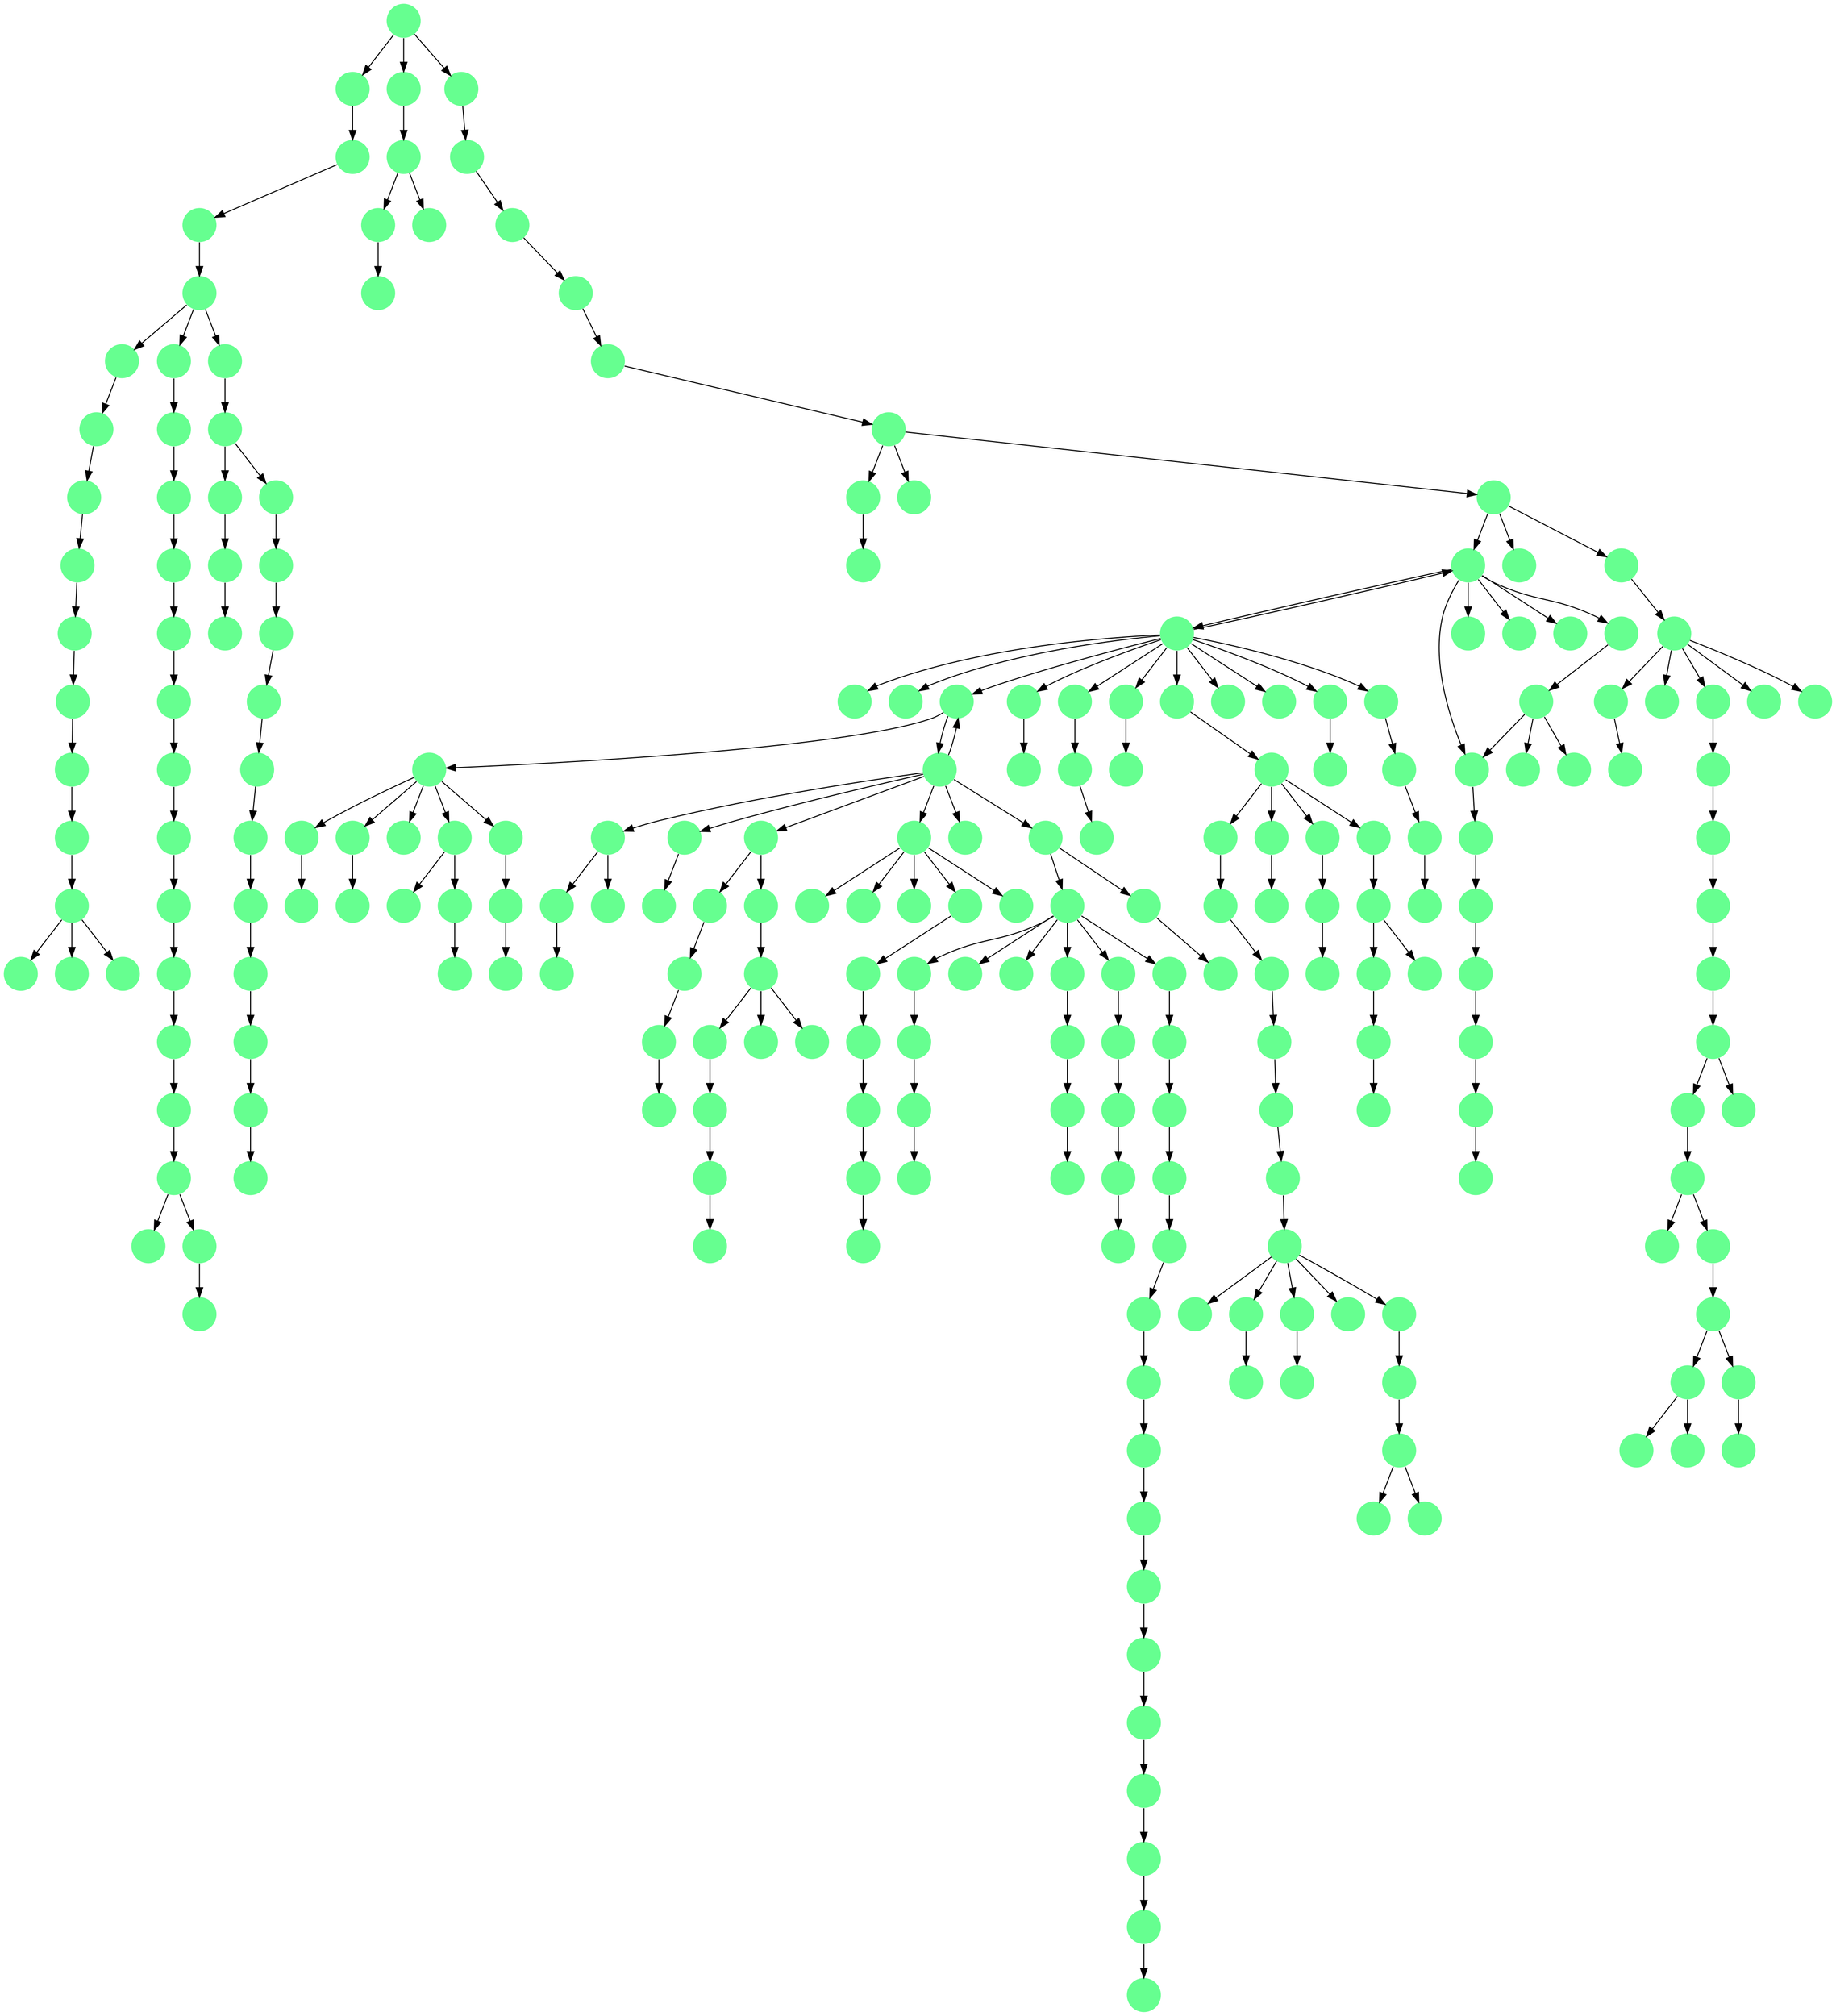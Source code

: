 digraph{
0 [tooltip = "L", penwidth = 0, style = filled, fillcolor = "#66ff90", shape = circle, label = ""]
1 [tooltip = "L", penwidth = 0, style = filled, fillcolor = "#66ff90", shape = circle, label = ""]
2 [tooltip = "L", penwidth = 0, style = filled, fillcolor = "#66ff90", shape = circle, label = ""]
3 [tooltip = "L", penwidth = 0, style = filled, fillcolor = "#66ff90", shape = circle, label = ""]
4 [tooltip = "L", penwidth = 0, style = filled, fillcolor = "#66ff90", shape = circle, label = ""]
5 [tooltip = "L", penwidth = 0, style = filled, fillcolor = "#66ff90", shape = circle, label = ""]
6 [tooltip = "L", penwidth = 0, style = filled, fillcolor = "#66ff90", shape = circle, label = ""]
7 [tooltip = "L", penwidth = 0, style = filled, fillcolor = "#66ff90", shape = circle, label = ""]
8 [tooltip = "L", penwidth = 0, style = filled, fillcolor = "#66ff90", shape = circle, label = ""]
9 [tooltip = "L", penwidth = 0, style = filled, fillcolor = "#66ff90", shape = circle, label = ""]
10 [tooltip = "L", penwidth = 0, style = filled, fillcolor = "#66ff90", shape = circle, label = ""]
11 [tooltip = "L", penwidth = 0, style = filled, fillcolor = "#66ff90", shape = circle, label = ""]
12 [tooltip = "L", penwidth = 0, style = filled, fillcolor = "#66ff90", shape = circle, label = ""]
13 [tooltip = "L", penwidth = 0, style = filled, fillcolor = "#66ff90", shape = circle, label = ""]
14 [tooltip = "L", penwidth = 0, style = filled, fillcolor = "#66ff90", shape = circle, label = ""]
15 [tooltip = "L", penwidth = 0, style = filled, fillcolor = "#66ff90", shape = circle, label = ""]
16 [tooltip = "L", penwidth = 0, style = filled, fillcolor = "#66ff90", shape = circle, label = ""]
17 [tooltip = "L", penwidth = 0, style = filled, fillcolor = "#66ff90", shape = circle, label = ""]
18 [tooltip = "L", penwidth = 0, style = filled, fillcolor = "#66ff90", shape = circle, label = ""]
19 [tooltip = "L", penwidth = 0, style = filled, fillcolor = "#66ff90", shape = circle, label = ""]
20 [tooltip = "L", penwidth = 0, style = filled, fillcolor = "#66ff90", shape = circle, label = ""]
21 [tooltip = "L", penwidth = 0, style = filled, fillcolor = "#66ff90", shape = circle, label = ""]
22 [tooltip = "L", penwidth = 0, style = filled, fillcolor = "#66ff90", shape = circle, label = ""]
23 [tooltip = "L", penwidth = 0, style = filled, fillcolor = "#66ff90", shape = circle, label = ""]
24 [tooltip = "L", penwidth = 0, style = filled, fillcolor = "#66ff90", shape = circle, label = ""]
25 [tooltip = "L", penwidth = 0, style = filled, fillcolor = "#66ff90", shape = circle, label = ""]
26 [tooltip = "L", penwidth = 0, style = filled, fillcolor = "#66ff90", shape = circle, label = ""]
27 [tooltip = "L", penwidth = 0, style = filled, fillcolor = "#66ff90", shape = circle, label = ""]
28 [tooltip = "L", penwidth = 0, style = filled, fillcolor = "#66ff90", shape = circle, label = ""]
29 [tooltip = "L", penwidth = 0, style = filled, fillcolor = "#66ff90", shape = circle, label = ""]
30 [tooltip = "L", penwidth = 0, style = filled, fillcolor = "#66ff90", shape = circle, label = ""]
31 [tooltip = "L", penwidth = 0, style = filled, fillcolor = "#66ff90", shape = circle, label = ""]
32 [tooltip = "L", penwidth = 0, style = filled, fillcolor = "#66ff90", shape = circle, label = ""]
33 [tooltip = "L", penwidth = 0, style = filled, fillcolor = "#66ff90", shape = circle, label = ""]
34 [tooltip = "L", penwidth = 0, style = filled, fillcolor = "#66ff90", shape = circle, label = ""]
35 [tooltip = "L", penwidth = 0, style = filled, fillcolor = "#66ff90", shape = circle, label = ""]
36 [tooltip = "L", penwidth = 0, style = filled, fillcolor = "#66ff90", shape = circle, label = ""]
37 [tooltip = "L", penwidth = 0, style = filled, fillcolor = "#66ff90", shape = circle, label = ""]
38 [tooltip = "L", penwidth = 0, style = filled, fillcolor = "#66ff90", shape = circle, label = ""]
39 [tooltip = "L", penwidth = 0, style = filled, fillcolor = "#66ff90", shape = circle, label = ""]
40 [tooltip = "L", penwidth = 0, style = filled, fillcolor = "#66ff90", shape = circle, label = ""]
41 [tooltip = "L", penwidth = 0, style = filled, fillcolor = "#66ff90", shape = circle, label = ""]
42 [tooltip = "L", penwidth = 0, style = filled, fillcolor = "#66ff90", shape = circle, label = ""]
43 [tooltip = "L", penwidth = 0, style = filled, fillcolor = "#66ff90", shape = circle, label = ""]
44 [tooltip = "L", penwidth = 0, style = filled, fillcolor = "#66ff90", shape = circle, label = ""]
45 [tooltip = "L", penwidth = 0, style = filled, fillcolor = "#66ff90", shape = circle, label = ""]
46 [tooltip = "L", penwidth = 0, style = filled, fillcolor = "#66ff90", shape = circle, label = ""]
47 [tooltip = "L", penwidth = 0, style = filled, fillcolor = "#66ff90", shape = circle, label = ""]
48 [tooltip = "L", penwidth = 0, style = filled, fillcolor = "#66ff90", shape = circle, label = ""]
49 [tooltip = "L", penwidth = 0, style = filled, fillcolor = "#66ff90", shape = circle, label = ""]
50 [tooltip = "L", penwidth = 0, style = filled, fillcolor = "#66ff90", shape = circle, label = ""]
51 [tooltip = "L", penwidth = 0, style = filled, fillcolor = "#66ff90", shape = circle, label = ""]
52 [tooltip = "L", penwidth = 0, style = filled, fillcolor = "#66ff90", shape = circle, label = ""]
53 [tooltip = "L", penwidth = 0, style = filled, fillcolor = "#66ff90", shape = circle, label = ""]
54 [tooltip = "L", penwidth = 0, style = filled, fillcolor = "#66ff90", shape = circle, label = ""]
55 [tooltip = "L", penwidth = 0, style = filled, fillcolor = "#66ff90", shape = circle, label = ""]
56 [tooltip = "L", penwidth = 0, style = filled, fillcolor = "#66ff90", shape = circle, label = ""]
57 [tooltip = "L", penwidth = 0, style = filled, fillcolor = "#66ff90", shape = circle, label = ""]
58 [tooltip = "L", penwidth = 0, style = filled, fillcolor = "#66ff90", shape = circle, label = ""]
59 [tooltip = "L", penwidth = 0, style = filled, fillcolor = "#66ff90", shape = circle, label = ""]
60 [tooltip = "L", penwidth = 0, style = filled, fillcolor = "#66ff90", shape = circle, label = ""]
61 [tooltip = "L", penwidth = 0, style = filled, fillcolor = "#66ff90", shape = circle, label = ""]
62 [tooltip = "L", penwidth = 0, style = filled, fillcolor = "#66ff90", shape = circle, label = ""]
63 [tooltip = "L", penwidth = 0, style = filled, fillcolor = "#66ff90", shape = circle, label = ""]
64 [tooltip = "L", penwidth = 0, style = filled, fillcolor = "#66ff90", shape = circle, label = ""]
65 [tooltip = "L", penwidth = 0, style = filled, fillcolor = "#66ff90", shape = circle, label = ""]
66 [tooltip = "L", penwidth = 0, style = filled, fillcolor = "#66ff90", shape = circle, label = ""]
67 [tooltip = "L", penwidth = 0, style = filled, fillcolor = "#66ff90", shape = circle, label = ""]
68 [tooltip = "L", penwidth = 0, style = filled, fillcolor = "#66ff90", shape = circle, label = ""]
69 [tooltip = "L", penwidth = 0, style = filled, fillcolor = "#66ff90", shape = circle, label = ""]
70 [tooltip = "L", penwidth = 0, style = filled, fillcolor = "#66ff90", shape = circle, label = ""]
71 [tooltip = "L", penwidth = 0, style = filled, fillcolor = "#66ff90", shape = circle, label = ""]
72 [tooltip = "L", penwidth = 0, style = filled, fillcolor = "#66ff90", shape = circle, label = ""]
73 [tooltip = "L", penwidth = 0, style = filled, fillcolor = "#66ff90", shape = circle, label = ""]
74 [tooltip = "L", penwidth = 0, style = filled, fillcolor = "#66ff90", shape = circle, label = ""]
75 [tooltip = "L", penwidth = 0, style = filled, fillcolor = "#66ff90", shape = circle, label = ""]
76 [tooltip = "L", penwidth = 0, style = filled, fillcolor = "#66ff90", shape = circle, label = ""]
77 [tooltip = "L", penwidth = 0, style = filled, fillcolor = "#66ff90", shape = circle, label = ""]
78 [tooltip = "L", penwidth = 0, style = filled, fillcolor = "#66ff90", shape = circle, label = ""]
79 [tooltip = "L", penwidth = 0, style = filled, fillcolor = "#66ff90", shape = circle, label = ""]
80 [tooltip = "L", penwidth = 0, style = filled, fillcolor = "#66ff90", shape = circle, label = ""]
81 [tooltip = "L", penwidth = 0, style = filled, fillcolor = "#66ff90", shape = circle, label = ""]
82 [tooltip = "L", penwidth = 0, style = filled, fillcolor = "#66ff90", shape = circle, label = ""]
83 [tooltip = "L", penwidth = 0, style = filled, fillcolor = "#66ff90", shape = circle, label = ""]
84 [tooltip = "L", penwidth = 0, style = filled, fillcolor = "#66ff90", shape = circle, label = ""]
85 [tooltip = "L", penwidth = 0, style = filled, fillcolor = "#66ff90", shape = circle, label = ""]
86 [tooltip = "L", penwidth = 0, style = filled, fillcolor = "#66ff90", shape = circle, label = ""]
87 [tooltip = "L", penwidth = 0, style = filled, fillcolor = "#66ff90", shape = circle, label = ""]
88 [tooltip = "L", penwidth = 0, style = filled, fillcolor = "#66ff90", shape = circle, label = ""]
89 [tooltip = "L", penwidth = 0, style = filled, fillcolor = "#66ff90", shape = circle, label = ""]
90 [tooltip = "L", penwidth = 0, style = filled, fillcolor = "#66ff90", shape = circle, label = ""]
91 [tooltip = "L", penwidth = 0, style = filled, fillcolor = "#66ff90", shape = circle, label = ""]
92 [tooltip = "L", penwidth = 0, style = filled, fillcolor = "#66ff90", shape = circle, label = ""]
93 [tooltip = "L", penwidth = 0, style = filled, fillcolor = "#66ff90", shape = circle, label = ""]
94 [tooltip = "L", penwidth = 0, style = filled, fillcolor = "#66ff90", shape = circle, label = ""]
95 [tooltip = "L", penwidth = 0, style = filled, fillcolor = "#66ff90", shape = circle, label = ""]
96 [tooltip = "L", penwidth = 0, style = filled, fillcolor = "#66ff90", shape = circle, label = ""]
97 [tooltip = "L", penwidth = 0, style = filled, fillcolor = "#66ff90", shape = circle, label = ""]
98 [tooltip = "L", penwidth = 0, style = filled, fillcolor = "#66ff90", shape = circle, label = ""]
99 [tooltip = "L", penwidth = 0, style = filled, fillcolor = "#66ff90", shape = circle, label = ""]
100 [tooltip = "L", penwidth = 0, style = filled, fillcolor = "#66ff90", shape = circle, label = ""]
101 [tooltip = "L", penwidth = 0, style = filled, fillcolor = "#66ff90", shape = circle, label = ""]
102 [tooltip = "L", penwidth = 0, style = filled, fillcolor = "#66ff90", shape = circle, label = ""]
103 [tooltip = "L", penwidth = 0, style = filled, fillcolor = "#66ff90", shape = circle, label = ""]
104 [tooltip = "L", penwidth = 0, style = filled, fillcolor = "#66ff90", shape = circle, label = ""]
105 [tooltip = "L", penwidth = 0, style = filled, fillcolor = "#66ff90", shape = circle, label = ""]
106 [tooltip = "L", penwidth = 0, style = filled, fillcolor = "#66ff90", shape = circle, label = ""]
107 [tooltip = "L", penwidth = 0, style = filled, fillcolor = "#66ff90", shape = circle, label = ""]
108 [tooltip = "L", penwidth = 0, style = filled, fillcolor = "#66ff90", shape = circle, label = ""]
109 [tooltip = "L", penwidth = 0, style = filled, fillcolor = "#66ff90", shape = circle, label = ""]
110 [tooltip = "L", penwidth = 0, style = filled, fillcolor = "#66ff90", shape = circle, label = ""]
111 [tooltip = "L", penwidth = 0, style = filled, fillcolor = "#66ff90", shape = circle, label = ""]
112 [tooltip = "L", penwidth = 0, style = filled, fillcolor = "#66ff90", shape = circle, label = ""]
113 [tooltip = "L", penwidth = 0, style = filled, fillcolor = "#66ff90", shape = circle, label = ""]
114 [tooltip = "L", penwidth = 0, style = filled, fillcolor = "#66ff90", shape = circle, label = ""]
115 [tooltip = "L", penwidth = 0, style = filled, fillcolor = "#66ff90", shape = circle, label = ""]
116 [tooltip = "L", penwidth = 0, style = filled, fillcolor = "#66ff90", shape = circle, label = ""]
117 [tooltip = "L", penwidth = 0, style = filled, fillcolor = "#66ff90", shape = circle, label = ""]
118 [tooltip = "L", penwidth = 0, style = filled, fillcolor = "#66ff90", shape = circle, label = ""]
119 [tooltip = "L", penwidth = 0, style = filled, fillcolor = "#66ff90", shape = circle, label = ""]
120 [tooltip = "L", penwidth = 0, style = filled, fillcolor = "#66ff90", shape = circle, label = ""]
121 [tooltip = "L", penwidth = 0, style = filled, fillcolor = "#66ff90", shape = circle, label = ""]
122 [tooltip = "L", penwidth = 0, style = filled, fillcolor = "#66ff90", shape = circle, label = ""]
123 [tooltip = "L", penwidth = 0, style = filled, fillcolor = "#66ff90", shape = circle, label = ""]
124 [tooltip = "L", penwidth = 0, style = filled, fillcolor = "#66ff90", shape = circle, label = ""]
125 [tooltip = "L", penwidth = 0, style = filled, fillcolor = "#66ff90", shape = circle, label = ""]
126 [tooltip = "L", penwidth = 0, style = filled, fillcolor = "#66ff90", shape = circle, label = ""]
127 [tooltip = "L", penwidth = 0, style = filled, fillcolor = "#66ff90", shape = circle, label = ""]
128 [tooltip = "L", penwidth = 0, style = filled, fillcolor = "#66ff90", shape = circle, label = ""]
129 [tooltip = "L", penwidth = 0, style = filled, fillcolor = "#66ff90", shape = circle, label = ""]
130 [tooltip = "L", penwidth = 0, style = filled, fillcolor = "#66ff90", shape = circle, label = ""]
131 [tooltip = "L", penwidth = 0, style = filled, fillcolor = "#66ff90", shape = circle, label = ""]
132 [tooltip = "L", penwidth = 0, style = filled, fillcolor = "#66ff90", shape = circle, label = ""]
133 [tooltip = "L", penwidth = 0, style = filled, fillcolor = "#66ff90", shape = circle, label = ""]
134 [tooltip = "L", penwidth = 0, style = filled, fillcolor = "#66ff90", shape = circle, label = ""]
135 [tooltip = "L", penwidth = 0, style = filled, fillcolor = "#66ff90", shape = circle, label = ""]
136 [tooltip = "L", penwidth = 0, style = filled, fillcolor = "#66ff90", shape = circle, label = ""]
137 [tooltip = "L", penwidth = 0, style = filled, fillcolor = "#66ff90", shape = circle, label = ""]
138 [tooltip = "L", penwidth = 0, style = filled, fillcolor = "#66ff90", shape = circle, label = ""]
139 [tooltip = "L", penwidth = 0, style = filled, fillcolor = "#66ff90", shape = circle, label = ""]
140 [tooltip = "L", penwidth = 0, style = filled, fillcolor = "#66ff90", shape = circle, label = ""]
141 [tooltip = "L", penwidth = 0, style = filled, fillcolor = "#66ff90", shape = circle, label = ""]
142 [tooltip = "L", penwidth = 0, style = filled, fillcolor = "#66ff90", shape = circle, label = ""]
143 [tooltip = "L", penwidth = 0, style = filled, fillcolor = "#66ff90", shape = circle, label = ""]
144 [tooltip = "L", penwidth = 0, style = filled, fillcolor = "#66ff90", shape = circle, label = ""]
145 [tooltip = "L", penwidth = 0, style = filled, fillcolor = "#66ff90", shape = circle, label = ""]
146 [tooltip = "L", penwidth = 0, style = filled, fillcolor = "#66ff90", shape = circle, label = ""]
147 [tooltip = "L", penwidth = 0, style = filled, fillcolor = "#66ff90", shape = circle, label = ""]
148 [tooltip = "L", penwidth = 0, style = filled, fillcolor = "#66ff90", shape = circle, label = ""]
149 [tooltip = "L", penwidth = 0, style = filled, fillcolor = "#66ff90", shape = circle, label = ""]
150 [tooltip = "L", penwidth = 0, style = filled, fillcolor = "#66ff90", shape = circle, label = ""]
151 [tooltip = "L", penwidth = 0, style = filled, fillcolor = "#66ff90", shape = circle, label = ""]
152 [tooltip = "L", penwidth = 0, style = filled, fillcolor = "#66ff90", shape = circle, label = ""]
153 [tooltip = "L", penwidth = 0, style = filled, fillcolor = "#66ff90", shape = circle, label = ""]
154 [tooltip = "L", penwidth = 0, style = filled, fillcolor = "#66ff90", shape = circle, label = ""]
155 [tooltip = "L", penwidth = 0, style = filled, fillcolor = "#66ff90", shape = circle, label = ""]
156 [tooltip = "L", penwidth = 0, style = filled, fillcolor = "#66ff90", shape = circle, label = ""]
157 [tooltip = "L", penwidth = 0, style = filled, fillcolor = "#66ff90", shape = circle, label = ""]
158 [tooltip = "L", penwidth = 0, style = filled, fillcolor = "#66ff90", shape = circle, label = ""]
159 [tooltip = "L", penwidth = 0, style = filled, fillcolor = "#66ff90", shape = circle, label = ""]
160 [tooltip = "L", penwidth = 0, style = filled, fillcolor = "#66ff90", shape = circle, label = ""]
161 [tooltip = "L", penwidth = 0, style = filled, fillcolor = "#66ff90", shape = circle, label = ""]
162 [tooltip = "L", penwidth = 0, style = filled, fillcolor = "#66ff90", shape = circle, label = ""]
163 [tooltip = "L", penwidth = 0, style = filled, fillcolor = "#66ff90", shape = circle, label = ""]
164 [tooltip = "L", penwidth = 0, style = filled, fillcolor = "#66ff90", shape = circle, label = ""]
165 [tooltip = "L", penwidth = 0, style = filled, fillcolor = "#66ff90", shape = circle, label = ""]
166 [tooltip = "L", penwidth = 0, style = filled, fillcolor = "#66ff90", shape = circle, label = ""]
167 [tooltip = "L", penwidth = 0, style = filled, fillcolor = "#66ff90", shape = circle, label = ""]
168 [tooltip = "L", penwidth = 0, style = filled, fillcolor = "#66ff90", shape = circle, label = ""]
169 [tooltip = "L", penwidth = 0, style = filled, fillcolor = "#66ff90", shape = circle, label = ""]
170 [tooltip = "L", penwidth = 0, style = filled, fillcolor = "#66ff90", shape = circle, label = ""]
171 [tooltip = "L", penwidth = 0, style = filled, fillcolor = "#66ff90", shape = circle, label = ""]
172 [tooltip = "L", penwidth = 0, style = filled, fillcolor = "#66ff90", shape = circle, label = ""]
173 [tooltip = "L", penwidth = 0, style = filled, fillcolor = "#66ff90", shape = circle, label = ""]
174 [tooltip = "L", penwidth = 0, style = filled, fillcolor = "#66ff90", shape = circle, label = ""]
175 [tooltip = "L", penwidth = 0, style = filled, fillcolor = "#66ff90", shape = circle, label = ""]
176 [tooltip = "L", penwidth = 0, style = filled, fillcolor = "#66ff90", shape = circle, label = ""]
177 [tooltip = "L", penwidth = 0, style = filled, fillcolor = "#66ff90", shape = circle, label = ""]
178 [tooltip = "L", penwidth = 0, style = filled, fillcolor = "#66ff90", shape = circle, label = ""]
179 [tooltip = "L", penwidth = 0, style = filled, fillcolor = "#66ff90", shape = circle, label = ""]
180 [tooltip = "L", penwidth = 0, style = filled, fillcolor = "#66ff90", shape = circle, label = ""]
181 [tooltip = "L", penwidth = 0, style = filled, fillcolor = "#66ff90", shape = circle, label = ""]
182 [tooltip = "L", penwidth = 0, style = filled, fillcolor = "#66ff90", shape = circle, label = ""]
183 [tooltip = "L", penwidth = 0, style = filled, fillcolor = "#66ff90", shape = circle, label = ""]
184 [tooltip = "L", penwidth = 0, style = filled, fillcolor = "#66ff90", shape = circle, label = ""]
185 [tooltip = "L", penwidth = 0, style = filled, fillcolor = "#66ff90", shape = circle, label = ""]
186 [tooltip = "L", penwidth = 0, style = filled, fillcolor = "#66ff90", shape = circle, label = ""]
187 [tooltip = "L", penwidth = 0, style = filled, fillcolor = "#66ff90", shape = circle, label = ""]
188 [tooltip = "L", penwidth = 0, style = filled, fillcolor = "#66ff90", shape = circle, label = ""]
189 [tooltip = "L", penwidth = 0, style = filled, fillcolor = "#66ff90", shape = circle, label = ""]
190 [tooltip = "L", penwidth = 0, style = filled, fillcolor = "#66ff90", shape = circle, label = ""]
191 [tooltip = "L", penwidth = 0, style = filled, fillcolor = "#66ff90", shape = circle, label = ""]
192 [tooltip = "L", penwidth = 0, style = filled, fillcolor = "#66ff90", shape = circle, label = ""]
193 [tooltip = "L", penwidth = 0, style = filled, fillcolor = "#66ff90", shape = circle, label = ""]
194 [tooltip = "L", penwidth = 0, style = filled, fillcolor = "#66ff90", shape = circle, label = ""]
195 [tooltip = "L", penwidth = 0, style = filled, fillcolor = "#66ff90", shape = circle, label = ""]
196 [tooltip = "L", penwidth = 0, style = filled, fillcolor = "#66ff90", shape = circle, label = ""]
197 [tooltip = "L", penwidth = 0, style = filled, fillcolor = "#66ff90", shape = circle, label = ""]
198 [tooltip = "L", penwidth = 0, style = filled, fillcolor = "#66ff90", shape = circle, label = ""]
199 [tooltip = "L", penwidth = 0, style = filled, fillcolor = "#66ff90", shape = circle, label = ""]
200 [tooltip = "L", penwidth = 0, style = filled, fillcolor = "#66ff90", shape = circle, label = ""]
201 [tooltip = "L", penwidth = 0, style = filled, fillcolor = "#66ff90", shape = circle, label = ""]
202 [tooltip = "L", penwidth = 0, style = filled, fillcolor = "#66ff90", shape = circle, label = ""]
203 [tooltip = "L", penwidth = 0, style = filled, fillcolor = "#66ff90", shape = circle, label = ""]
204 [tooltip = "L", penwidth = 0, style = filled, fillcolor = "#66ff90", shape = circle, label = ""]
205 [tooltip = "L", penwidth = 0, style = filled, fillcolor = "#66ff90", shape = circle, label = ""]
206 [tooltip = "L", penwidth = 0, style = filled, fillcolor = "#66ff90", shape = circle, label = ""]
207 [tooltip = "L", penwidth = 0, style = filled, fillcolor = "#66ff90", shape = circle, label = ""]
208 [tooltip = "L", penwidth = 0, style = filled, fillcolor = "#66ff90", shape = circle, label = ""]
209 [tooltip = "L", penwidth = 0, style = filled, fillcolor = "#66ff90", shape = circle, label = ""]
210 [tooltip = "L", penwidth = 0, style = filled, fillcolor = "#66ff90", shape = circle, label = ""]
211 [tooltip = "L", penwidth = 0, style = filled, fillcolor = "#66ff90", shape = circle, label = ""]
212 [tooltip = "L", penwidth = 0, style = filled, fillcolor = "#66ff90", shape = circle, label = ""]
213 [tooltip = "L", penwidth = 0, style = filled, fillcolor = "#66ff90", shape = circle, label = ""]
214 [tooltip = "L", penwidth = 0, style = filled, fillcolor = "#66ff90", shape = circle, label = ""]
215 [tooltip = "L", penwidth = 0, style = filled, fillcolor = "#66ff90", shape = circle, label = ""]
216 [tooltip = "L", penwidth = 0, style = filled, fillcolor = "#66ff90", shape = circle, label = ""]
217 [tooltip = "L", penwidth = 0, style = filled, fillcolor = "#66ff90", shape = circle, label = ""]
218 [tooltip = "L", penwidth = 0, style = filled, fillcolor = "#66ff90", shape = circle, label = ""]
219 [tooltip = "L", penwidth = 0, style = filled, fillcolor = "#66ff90", shape = circle, label = ""]
220 [tooltip = "L", penwidth = 0, style = filled, fillcolor = "#66ff90", shape = circle, label = ""]
221 [tooltip = "L", penwidth = 0, style = filled, fillcolor = "#66ff90", shape = circle, label = ""]
222 [tooltip = "L", penwidth = 0, style = filled, fillcolor = "#66ff90", shape = circle, label = ""]
223 [tooltip = "L", penwidth = 0, style = filled, fillcolor = "#66ff90", shape = circle, label = ""]
224 [tooltip = "L", penwidth = 0, style = filled, fillcolor = "#66ff90", shape = circle, label = ""]
225 [tooltip = "L", penwidth = 0, style = filled, fillcolor = "#66ff90", shape = circle, label = ""]
226 [tooltip = "L", penwidth = 0, style = filled, fillcolor = "#66ff90", shape = circle, label = ""]
227 [tooltip = "L", penwidth = 0, style = filled, fillcolor = "#66ff90", shape = circle, label = ""]
228 [tooltip = "L", penwidth = 0, style = filled, fillcolor = "#66ff90", shape = circle, label = ""]
229 [tooltip = "L", penwidth = 0, style = filled, fillcolor = "#66ff90", shape = circle, label = ""]
230 [tooltip = "L", penwidth = 0, style = filled, fillcolor = "#66ff90", shape = circle, label = ""]
231 [tooltip = "L", penwidth = 0, style = filled, fillcolor = "#66ff90", shape = circle, label = ""]
232 [tooltip = "L", penwidth = 0, style = filled, fillcolor = "#66ff90", shape = circle, label = ""]
233 [tooltip = "L", penwidth = 0, style = filled, fillcolor = "#66ff90", shape = circle, label = ""]
177 -> 51
12 -> 1
48 -> 52
16 -> 9
59 -> 185
196 -> 16
168 -> 169
2 -> 22
146 -> 147
65 -> 39
126 -> 121
134 -> 139
218 -> 217
19 -> 40
91 -> 97
174 -> 176
180 -> 181
100 -> 111
37 -> 167
30 -> 23
136 -> 138
46 -> 179
40 -> 19
19 -> 3
225 -> 221
171 -> 102
75 -> 77
65 -> 50
232 -> 224
33 -> 25
111 -> 116
94 -> 98
158 -> 157
105 -> 106
38 -> 18
192 -> 197
194 -> 193
124 -> 122
40 -> 41
40 -> 48
40 -> 87
139 -> 136
111 -> 112
19 -> 93
67 -> 62
5 -> 14
62 -> 67
40 -> 47
176 -> 175
134 -> 214
69 -> 95
96 -> 94
172 -> 177
67 -> 68
68 -> 207
80 -> 182
165 -> 164
67 -> 65
98 -> 92
27 -> 21
233 -> 232
82 -> 46
166 -> 159
157 -> 160
146 -> 209
110 -> 155
83 -> 79
64 -> 107
4 -> 12
12 -> 19
209 -> 208
182 -> 213
138 -> 132
72 -> 57
170 -> 168
211 -> 210
164 -> 166
38 -> 70
127 -> 128
115 -> 110
192 -> 196
222 -> 220
67 -> 105
38 -> 144
31 -> 119
144 -> 143
146 -> 151
227 -> 228
54 -> 64
138 -> 137
167 -> 163
172 -> 174
26 -> 33
88 -> 145
61 -> 84
76 -> 89
169 -> 165
62 -> 146
105 -> 206
178 -> 172
193 -> 76
85 -> 86
15 -> 28
112 -> 109
149 -> 184
125 -> 99
128 -> 126
4 -> 63
89 -> 82
135 -> 134
38 -> 78
155 -> 154
146 -> 150
130 -> 124
28 -> 29
223 -> 229
55 -> 194
90 -> 188
80 -> 26
163 -> 103
159 -> 158
134 -> 218
87 -> 71
154 -> 153
224 -> 225
150 -> 148
141 -> 140
23 -> 74
187 -> 118
19 -> 20
121 -> 120
213 -> 226
32 -> 7
4 -> 13
157 -> 162
227 -> 222
13 -> 190
51 -> 42
176 -> 173
36 -> 15
134 -> 216
104 -> 36
221 -> 230
231 -> 227
58 -> 117
79 -> 55
19 -> 6
7 -> 27
37 -> 199
195 -> 180
77 -> 37
75 -> 61
40 -> 62
21 -> 4
145 -> 142
146 -> 211
52 -> 11
197 -> 32
66 -> 34
40 -> 49
230 -> 231
142 -> 73
25 -> 131
134 -> 133
47 -> 183
19 -> 31
45 -> 205
29 -> 200
56 -> 156
11 -> 8
84 -> 66
97 -> 96
131 -> 129
86 -> 69
103 -> 101
40 -> 178
181 -> 80
99 -> 189
116 -> 113
117 -> 115
60 -> 83
188 -> 198
143 -> 141
67 -> 54
105 -> 104
67 -> 75
73 -> 60
118 -> 135
37 -> 186
54 -> 38
70 -> 59
16 -> 24
93 -> 91
129 -> 130
192 -> 195
38 -> 191
172 -> 56
122 -> 127
42 -> 187
9 -> 17
216 -> 215
119 -> 203
40 -> 81
12 -> 10
99 -> 100
150 -> 149
185 -> 202
229 -> 233
80 -> 170
154 -> 125
40 -> 53
179 -> 219
157 -> 161
40 -> 72
81 -> 45
33 -> 30
39 -> 43
105 -> 212
151 -> 152
172 -> 90
2 -> 5
67 -> 204
2 -> 201
40 -> 44
226 -> 223
173 -> 171
119 -> 93
152 -> 35
2 -> 0
38 -> 88
78 -> 85
119 -> 123
2 -> 58
112 -> 114
105 -> 108
10 -> 2
}